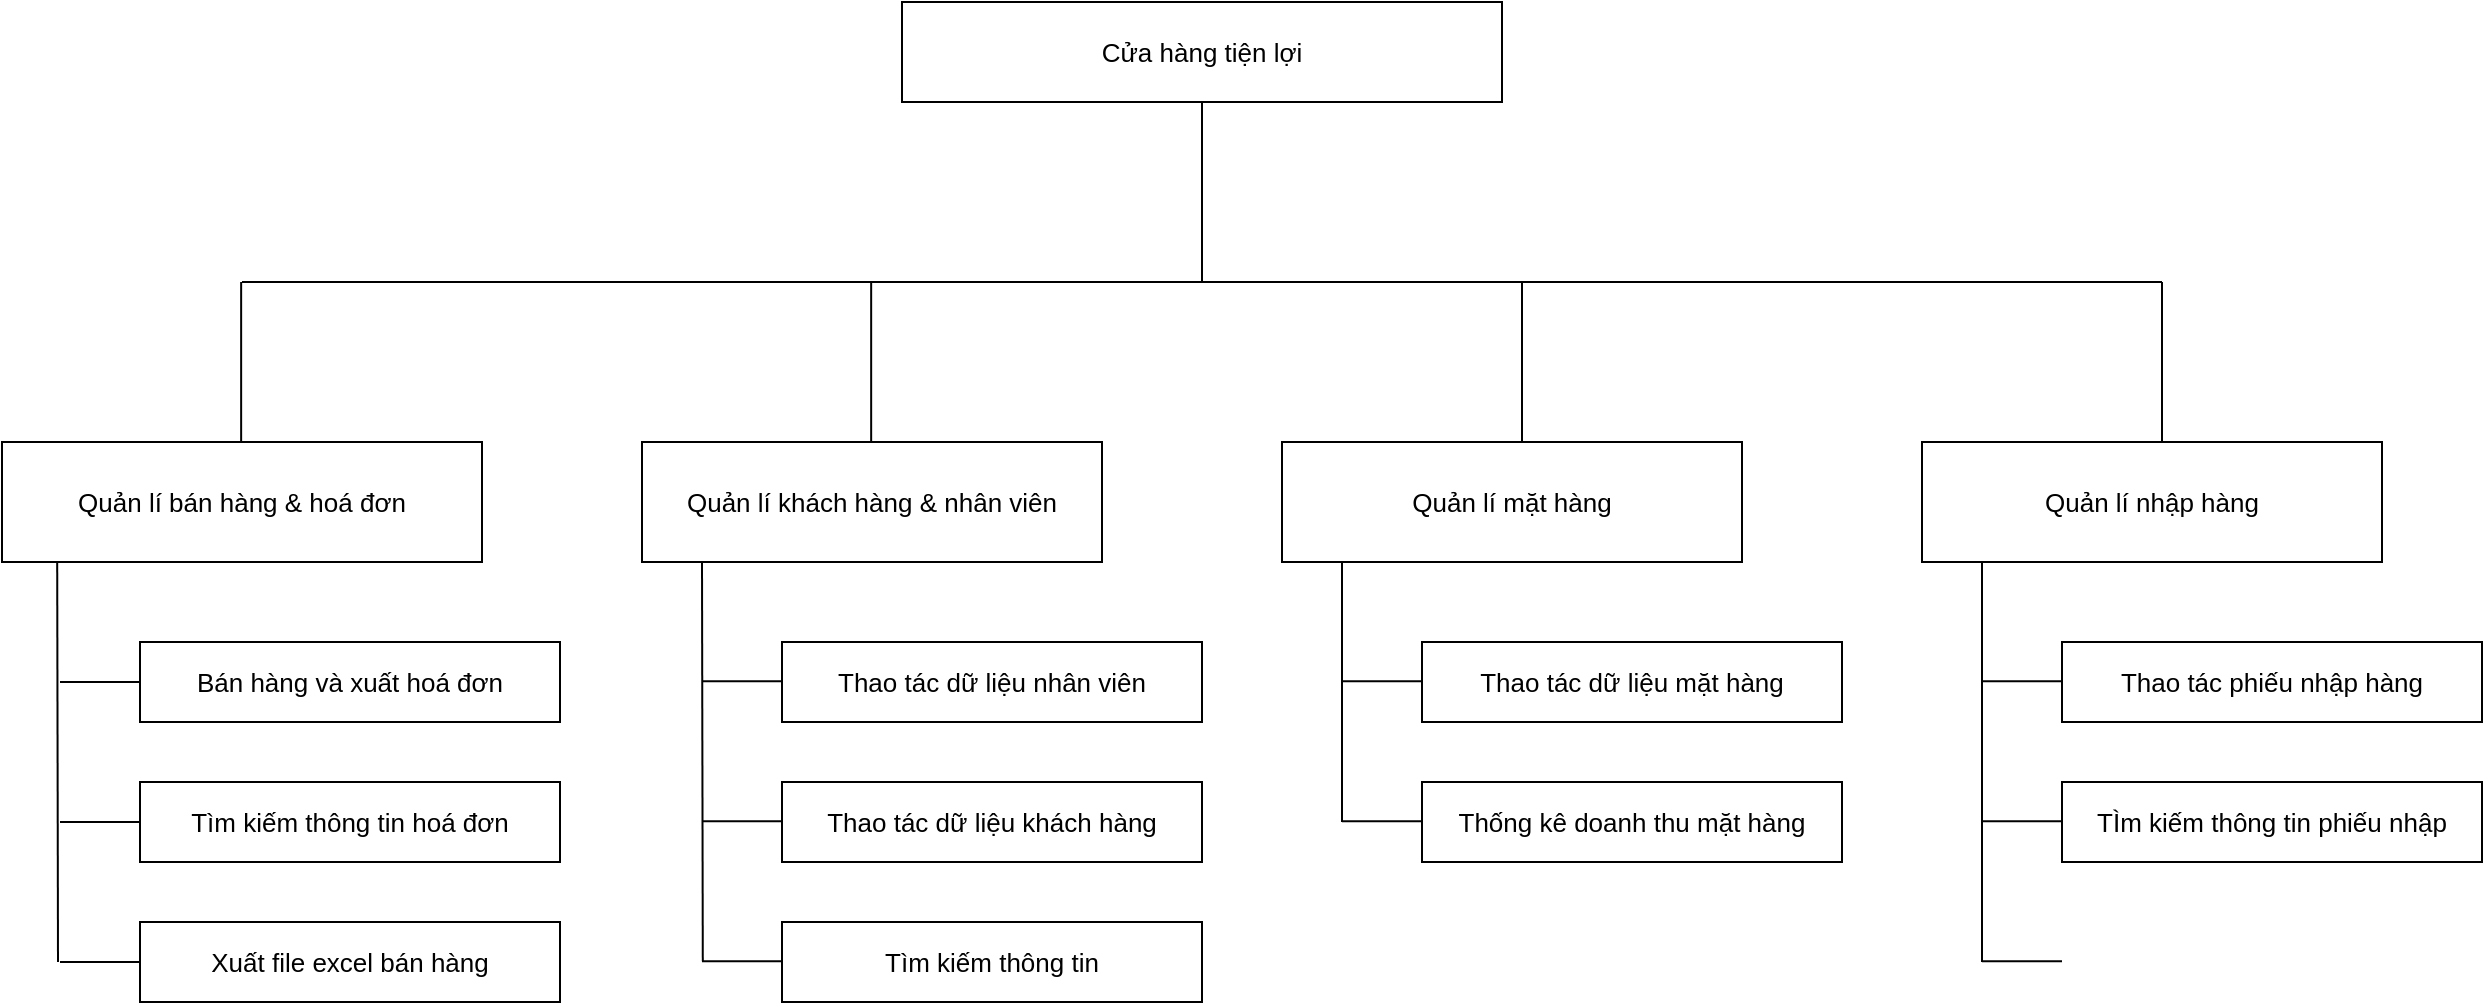 <mxfile version="16.5.1" type="device"><diagram id="92L5jAQkC2fiGvGHDokP" name="Page-1"><mxGraphModel dx="1051" dy="725" grid="1" gridSize="10" guides="1" tooltips="1" connect="1" arrows="1" fold="1" page="1" pageScale="1" pageWidth="3300" pageHeight="4681" math="0" shadow="0"><root><mxCell id="0"/><mxCell id="1" parent="0"/><mxCell id="GFVEJJ_aib_kxutZr2nF-1" value="Cửa hàng tiện lợi" style="rounded=0;whiteSpace=wrap;html=1;fontSize=13;verticalAlign=middle;shadow=0;" parent="1" vertex="1"><mxGeometry x="1110" y="500" width="300" height="50" as="geometry"/></mxCell><mxCell id="GFVEJJ_aib_kxutZr2nF-2" value="" style="endArrow=none;html=1;fontSize=13;verticalAlign=middle;shadow=0;" parent="1" edge="1"><mxGeometry width="50" height="50" relative="1" as="geometry"><mxPoint x="1260" y="640" as="sourcePoint"/><mxPoint x="1260" y="550" as="targetPoint"/><Array as="points"><mxPoint x="1260" y="600"/></Array></mxGeometry></mxCell><mxCell id="GFVEJJ_aib_kxutZr2nF-3" value="" style="endArrow=none;html=1;fontSize=13;verticalAlign=middle;shadow=0;" parent="1" edge="1"><mxGeometry width="50" height="50" relative="1" as="geometry"><mxPoint x="780" y="640" as="sourcePoint"/><mxPoint x="1740" y="640" as="targetPoint"/></mxGeometry></mxCell><mxCell id="GFVEJJ_aib_kxutZr2nF-4" value="" style="endArrow=none;html=1;fontSize=13;verticalAlign=middle;shadow=0;" parent="1" edge="1"><mxGeometry width="50" height="50" relative="1" as="geometry"><mxPoint x="779.57" y="720" as="sourcePoint"/><mxPoint x="779.57" y="640" as="targetPoint"/></mxGeometry></mxCell><mxCell id="GFVEJJ_aib_kxutZr2nF-8" value="Quản lí khách hàng &amp;amp; nhân viên" style="rounded=0;whiteSpace=wrap;html=1;fontSize=13;verticalAlign=middle;shadow=0;" parent="1" vertex="1"><mxGeometry x="980" y="720" width="230" height="60" as="geometry"/></mxCell><mxCell id="GFVEJJ_aib_kxutZr2nF-12" value="Quản lí bán hàng &amp;amp; hoá đơn" style="rounded=0;whiteSpace=wrap;html=1;fontSize=13;verticalAlign=middle;shadow=0;" parent="1" vertex="1"><mxGeometry x="660" y="720" width="240" height="60" as="geometry"/></mxCell><mxCell id="GFVEJJ_aib_kxutZr2nF-14" value="" style="endArrow=none;html=1;entryX=0.115;entryY=1.006;entryDx=0;entryDy=0;entryPerimeter=0;fontSize=13;verticalAlign=middle;shadow=0;" parent="1" target="GFVEJJ_aib_kxutZr2nF-12" edge="1"><mxGeometry width="50" height="50" relative="1" as="geometry"><mxPoint x="688" y="980" as="sourcePoint"/><mxPoint x="709" y="820" as="targetPoint"/></mxGeometry></mxCell><mxCell id="GFVEJJ_aib_kxutZr2nF-15" value="" style="endArrow=none;html=1;fontSize=13;verticalAlign=middle;shadow=0;" parent="1" edge="1"><mxGeometry width="50" height="50" relative="1" as="geometry"><mxPoint x="689" y="840" as="sourcePoint"/><mxPoint x="729" y="840" as="targetPoint"/></mxGeometry></mxCell><mxCell id="GFVEJJ_aib_kxutZr2nF-25" value="" style="endArrow=none;html=1;fontSize=13;verticalAlign=middle;shadow=0;" parent="1" edge="1"><mxGeometry width="50" height="50" relative="1" as="geometry"><mxPoint x="689" y="910" as="sourcePoint"/><mxPoint x="729" y="910" as="targetPoint"/></mxGeometry></mxCell><mxCell id="GFVEJJ_aib_kxutZr2nF-26" value="" style="endArrow=none;html=1;entryX=0;entryY=0.5;entryDx=0;entryDy=0;fontSize=13;verticalAlign=middle;shadow=0;" parent="1" edge="1"><mxGeometry width="50" height="50" relative="1" as="geometry"><mxPoint x="689" y="980" as="sourcePoint"/><mxPoint x="729" y="980" as="targetPoint"/></mxGeometry></mxCell><mxCell id="GR0yPedR7QF23eUGDt1d-8" value="" style="endArrow=none;html=1;entryX=0;entryY=0.5;entryDx=0;entryDy=0;fontSize=13;verticalAlign=middle;shadow=0;" parent="1" edge="1"><mxGeometry width="50" height="50" relative="1" as="geometry"><mxPoint x="1010" y="979.57" as="sourcePoint"/><mxPoint x="1050" y="979.57" as="targetPoint"/></mxGeometry></mxCell><mxCell id="GR0yPedR7QF23eUGDt1d-9" value="" style="endArrow=none;html=1;entryX=0.115;entryY=1.006;entryDx=0;entryDy=0;entryPerimeter=0;fontSize=13;verticalAlign=middle;shadow=0;" parent="1" edge="1"><mxGeometry width="50" height="50" relative="1" as="geometry"><mxPoint x="1010.4" y="979.64" as="sourcePoint"/><mxPoint x="1010.0" y="780.0" as="targetPoint"/></mxGeometry></mxCell><mxCell id="GR0yPedR7QF23eUGDt1d-10" value="" style="endArrow=none;html=1;entryX=0;entryY=0.5;entryDx=0;entryDy=0;fontSize=13;verticalAlign=middle;shadow=0;" parent="1" edge="1"><mxGeometry width="50" height="50" relative="1" as="geometry"><mxPoint x="1010" y="909.57" as="sourcePoint"/><mxPoint x="1050" y="909.57" as="targetPoint"/></mxGeometry></mxCell><mxCell id="GR0yPedR7QF23eUGDt1d-12" value="" style="endArrow=none;html=1;entryX=0;entryY=0.5;entryDx=0;entryDy=0;fontSize=13;verticalAlign=middle;shadow=0;" parent="1" edge="1"><mxGeometry width="50" height="50" relative="1" as="geometry"><mxPoint x="1010" y="839.57" as="sourcePoint"/><mxPoint x="1050" y="839.57" as="targetPoint"/></mxGeometry></mxCell><mxCell id="GR0yPedR7QF23eUGDt1d-22" value="Quản lí nhập hàng" style="rounded=0;whiteSpace=wrap;html=1;fontSize=13;verticalAlign=middle;shadow=0;" parent="1" vertex="1"><mxGeometry x="1620" y="720" width="230" height="60" as="geometry"/></mxCell><mxCell id="GR0yPedR7QF23eUGDt1d-24" value="" style="endArrow=none;html=1;entryX=0;entryY=0.5;entryDx=0;entryDy=0;fontSize=13;verticalAlign=middle;shadow=0;" parent="1" edge="1"><mxGeometry width="50" height="50" relative="1" as="geometry"><mxPoint x="1650" y="979.57" as="sourcePoint"/><mxPoint x="1690" y="979.57" as="targetPoint"/></mxGeometry></mxCell><mxCell id="GR0yPedR7QF23eUGDt1d-25" value="" style="endArrow=none;html=1;entryX=0.115;entryY=1.006;entryDx=0;entryDy=0;entryPerimeter=0;fontSize=13;verticalAlign=middle;shadow=0;" parent="1" edge="1"><mxGeometry width="50" height="50" relative="1" as="geometry"><mxPoint x="1650" y="980" as="sourcePoint"/><mxPoint x="1650" y="780" as="targetPoint"/></mxGeometry></mxCell><mxCell id="GR0yPedR7QF23eUGDt1d-26" value="" style="endArrow=none;html=1;entryX=0;entryY=0.5;entryDx=0;entryDy=0;fontSize=13;verticalAlign=middle;shadow=0;" parent="1" edge="1"><mxGeometry width="50" height="50" relative="1" as="geometry"><mxPoint x="1650" y="909.57" as="sourcePoint"/><mxPoint x="1690" y="909.57" as="targetPoint"/></mxGeometry></mxCell><mxCell id="GR0yPedR7QF23eUGDt1d-28" value="" style="endArrow=none;html=1;entryX=0;entryY=0.5;entryDx=0;entryDy=0;fontSize=13;verticalAlign=middle;shadow=0;" parent="1" edge="1"><mxGeometry width="50" height="50" relative="1" as="geometry"><mxPoint x="1650" y="839.57" as="sourcePoint"/><mxPoint x="1690" y="839.57" as="targetPoint"/></mxGeometry></mxCell><mxCell id="GR0yPedR7QF23eUGDt1d-30" value="" style="endArrow=none;html=1;fontSize=13;verticalAlign=middle;shadow=0;" parent="1" edge="1"><mxGeometry width="50" height="50" relative="1" as="geometry"><mxPoint x="1094.58" y="720" as="sourcePoint"/><mxPoint x="1094.58" y="640" as="targetPoint"/></mxGeometry></mxCell><mxCell id="GR0yPedR7QF23eUGDt1d-31" value="" style="endArrow=none;html=1;fontSize=13;verticalAlign=middle;shadow=0;" parent="1" edge="1"><mxGeometry width="50" height="50" relative="1" as="geometry"><mxPoint x="1740" y="720" as="sourcePoint"/><mxPoint x="1740" y="640" as="targetPoint"/></mxGeometry></mxCell><mxCell id="S1Wh0AJSZVCLUAmWsBHw-1" value="Quản lí mặt hàng" style="rounded=0;whiteSpace=wrap;html=1;fontSize=13;verticalAlign=middle;shadow=0;" parent="1" vertex="1"><mxGeometry x="1300" y="720" width="230" height="60" as="geometry"/></mxCell><mxCell id="S1Wh0AJSZVCLUAmWsBHw-4" value="" style="endArrow=none;html=1;entryX=0.115;entryY=1.006;entryDx=0;entryDy=0;entryPerimeter=0;fontSize=13;verticalAlign=middle;shadow=0;" parent="1" edge="1"><mxGeometry width="50" height="50" relative="1" as="geometry"><mxPoint x="1330" y="910" as="sourcePoint"/><mxPoint x="1330" y="780" as="targetPoint"/></mxGeometry></mxCell><mxCell id="S1Wh0AJSZVCLUAmWsBHw-5" value="" style="endArrow=none;html=1;entryX=0;entryY=0.5;entryDx=0;entryDy=0;fontSize=13;verticalAlign=middle;shadow=0;" parent="1" edge="1"><mxGeometry width="50" height="50" relative="1" as="geometry"><mxPoint x="1330" y="909.57" as="sourcePoint"/><mxPoint x="1370" y="909.57" as="targetPoint"/></mxGeometry></mxCell><mxCell id="S1Wh0AJSZVCLUAmWsBHw-7" value="" style="endArrow=none;html=1;entryX=0;entryY=0.5;entryDx=0;entryDy=0;fontSize=13;verticalAlign=middle;shadow=0;" parent="1" edge="1"><mxGeometry width="50" height="50" relative="1" as="geometry"><mxPoint x="1330" y="839.57" as="sourcePoint"/><mxPoint x="1370" y="839.57" as="targetPoint"/></mxGeometry></mxCell><mxCell id="S1Wh0AJSZVCLUAmWsBHw-10" value="" style="endArrow=none;html=1;fontSize=13;verticalAlign=middle;shadow=0;" parent="1" edge="1"><mxGeometry width="50" height="50" relative="1" as="geometry"><mxPoint x="1420" y="720" as="sourcePoint"/><mxPoint x="1420" y="640" as="targetPoint"/></mxGeometry></mxCell><mxCell id="e_3d_Lh46BHUVqshDs6b-5" value="Bán hàng và xuất hoá đơn" style="rounded=0;whiteSpace=wrap;html=1;fontSize=13;verticalAlign=middle;shadow=0;" vertex="1" parent="1"><mxGeometry x="729" y="820" width="210" height="40" as="geometry"/></mxCell><mxCell id="e_3d_Lh46BHUVqshDs6b-6" value="Xuất file excel bán hàng" style="rounded=0;whiteSpace=wrap;html=1;fontSize=13;verticalAlign=middle;shadow=0;" vertex="1" parent="1"><mxGeometry x="729" y="960" width="210" height="40" as="geometry"/></mxCell><mxCell id="e_3d_Lh46BHUVqshDs6b-7" value="Tìm kiếm thông tin hoá đơn" style="rounded=0;whiteSpace=wrap;html=1;fontSize=13;verticalAlign=middle;shadow=0;" vertex="1" parent="1"><mxGeometry x="729" y="890" width="210" height="40" as="geometry"/></mxCell><mxCell id="e_3d_Lh46BHUVqshDs6b-8" value="Thao tác dữ liệu nhân viên" style="rounded=0;whiteSpace=wrap;html=1;fontSize=13;verticalAlign=middle;shadow=0;" vertex="1" parent="1"><mxGeometry x="1050" y="820" width="210" height="40" as="geometry"/></mxCell><mxCell id="e_3d_Lh46BHUVqshDs6b-9" value="Thao tác dữ liệu khách hàng" style="rounded=0;whiteSpace=wrap;html=1;fontSize=13;verticalAlign=middle;shadow=0;" vertex="1" parent="1"><mxGeometry x="1050" y="890" width="210" height="40" as="geometry"/></mxCell><mxCell id="e_3d_Lh46BHUVqshDs6b-10" value="Tìm kiếm thông tin" style="rounded=0;whiteSpace=wrap;html=1;fontSize=13;verticalAlign=middle;shadow=0;" vertex="1" parent="1"><mxGeometry x="1050" y="960" width="210" height="40" as="geometry"/></mxCell><mxCell id="e_3d_Lh46BHUVqshDs6b-11" value="Thao tác dữ liệu mặt hàng" style="rounded=0;whiteSpace=wrap;html=1;fontSize=13;verticalAlign=middle;shadow=0;" vertex="1" parent="1"><mxGeometry x="1370" y="820" width="210" height="40" as="geometry"/></mxCell><mxCell id="e_3d_Lh46BHUVqshDs6b-12" value="Thống kê doanh thu mặt hàng" style="rounded=0;whiteSpace=wrap;html=1;fontSize=13;verticalAlign=middle;shadow=0;" vertex="1" parent="1"><mxGeometry x="1370" y="890" width="210" height="40" as="geometry"/></mxCell><mxCell id="e_3d_Lh46BHUVqshDs6b-13" value="Thao tác phiếu nhập hàng" style="rounded=0;whiteSpace=wrap;html=1;fontSize=13;verticalAlign=middle;shadow=0;" vertex="1" parent="1"><mxGeometry x="1690" y="820" width="210" height="40" as="geometry"/></mxCell><mxCell id="e_3d_Lh46BHUVqshDs6b-14" value="TÌm kiếm thông tin phiếu nhập" style="rounded=0;whiteSpace=wrap;html=1;fontSize=13;verticalAlign=middle;shadow=0;" vertex="1" parent="1"><mxGeometry x="1690" y="890" width="210" height="40" as="geometry"/></mxCell></root></mxGraphModel></diagram></mxfile>